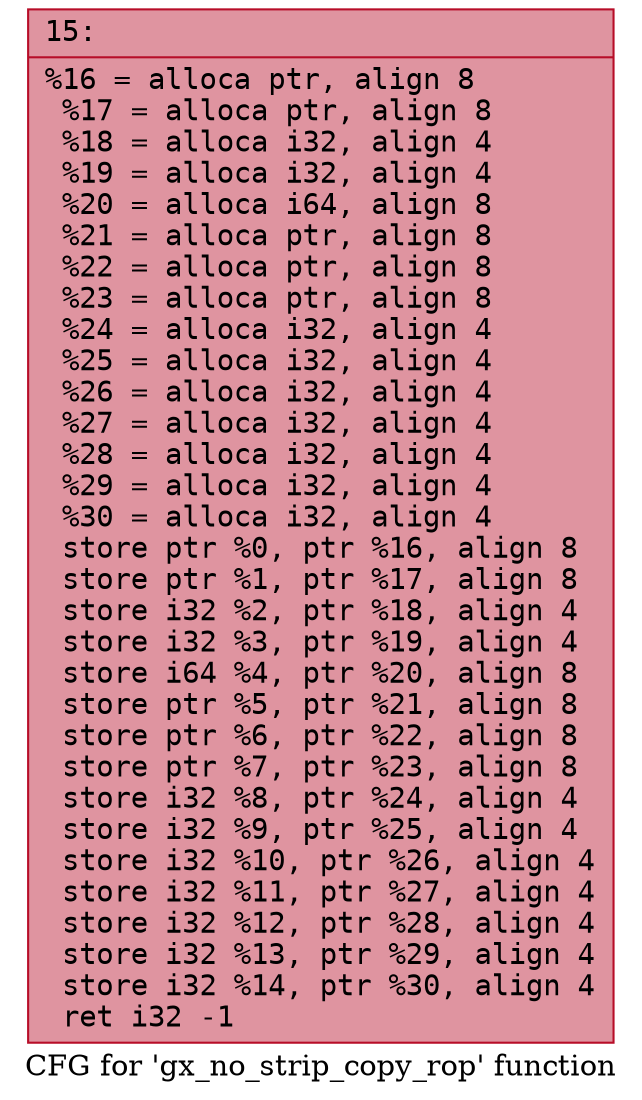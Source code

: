 digraph "CFG for 'gx_no_strip_copy_rop' function" {
	label="CFG for 'gx_no_strip_copy_rop' function";

	Node0x60000005e300 [shape=record,color="#b70d28ff", style=filled, fillcolor="#b70d2870" fontname="Courier",label="{15:\l|  %16 = alloca ptr, align 8\l  %17 = alloca ptr, align 8\l  %18 = alloca i32, align 4\l  %19 = alloca i32, align 4\l  %20 = alloca i64, align 8\l  %21 = alloca ptr, align 8\l  %22 = alloca ptr, align 8\l  %23 = alloca ptr, align 8\l  %24 = alloca i32, align 4\l  %25 = alloca i32, align 4\l  %26 = alloca i32, align 4\l  %27 = alloca i32, align 4\l  %28 = alloca i32, align 4\l  %29 = alloca i32, align 4\l  %30 = alloca i32, align 4\l  store ptr %0, ptr %16, align 8\l  store ptr %1, ptr %17, align 8\l  store i32 %2, ptr %18, align 4\l  store i32 %3, ptr %19, align 4\l  store i64 %4, ptr %20, align 8\l  store ptr %5, ptr %21, align 8\l  store ptr %6, ptr %22, align 8\l  store ptr %7, ptr %23, align 8\l  store i32 %8, ptr %24, align 4\l  store i32 %9, ptr %25, align 4\l  store i32 %10, ptr %26, align 4\l  store i32 %11, ptr %27, align 4\l  store i32 %12, ptr %28, align 4\l  store i32 %13, ptr %29, align 4\l  store i32 %14, ptr %30, align 4\l  ret i32 -1\l}"];
}
